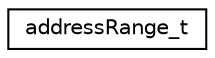 digraph "Graphical Class Hierarchy"
{
  edge [fontname="Helvetica",fontsize="10",labelfontname="Helvetica",labelfontsize="10"];
  node [fontname="Helvetica",fontsize="10",shape=record];
  rankdir="LR";
  Node0 [label="addressRange_t",height=0.2,width=0.4,color="black", fillcolor="white", style="filled",URL="$structaddress_range__t.html"];
}

